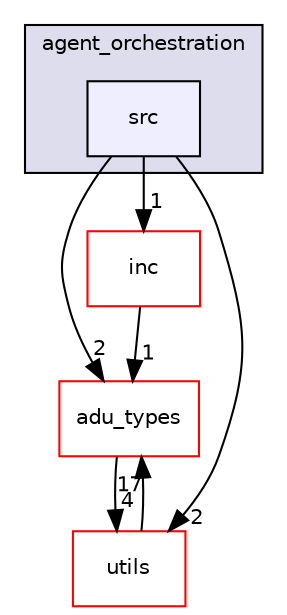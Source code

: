 digraph "src/agent_orchestration/src" {
  compound=true
  node [ fontsize="10", fontname="Helvetica"];
  edge [ labelfontsize="10", labelfontname="Helvetica"];
  subgraph clusterdir_465df1cc2452eba7849491eee8d4e6c7 {
    graph [ bgcolor="#ddddee", pencolor="black", label="agent_orchestration" fontname="Helvetica", fontsize="10", URL="dir_465df1cc2452eba7849491eee8d4e6c7.html"]
  dir_cff85ff5cd4fbc4c2dd3d155072e3d90 [shape=box, label="src", style="filled", fillcolor="#eeeeff", pencolor="black", URL="dir_cff85ff5cd4fbc4c2dd3d155072e3d90.html"];
  }
  dir_2fa9b52a3673ed0f8fcfc3f4f3ae93e3 [shape=box label="adu_types" fillcolor="white" style="filled" color="red" URL="dir_2fa9b52a3673ed0f8fcfc3f4f3ae93e3.html"];
  dir_7529d19f6bfe5caa18208311d50ad9e5 [shape=box label="inc" fillcolor="white" style="filled" color="red" URL="dir_7529d19f6bfe5caa18208311d50ad9e5.html"];
  dir_313caf1132e152dd9b58bea13a4052ca [shape=box label="utils" fillcolor="white" style="filled" color="red" URL="dir_313caf1132e152dd9b58bea13a4052ca.html"];
  dir_2fa9b52a3673ed0f8fcfc3f4f3ae93e3->dir_313caf1132e152dd9b58bea13a4052ca [headlabel="4", labeldistance=1.5 headhref="dir_000003_000154.html"];
  dir_7529d19f6bfe5caa18208311d50ad9e5->dir_2fa9b52a3673ed0f8fcfc3f4f3ae93e3 [headlabel="1", labeldistance=1.5 headhref="dir_000038_000003.html"];
  dir_cff85ff5cd4fbc4c2dd3d155072e3d90->dir_2fa9b52a3673ed0f8fcfc3f4f3ae93e3 [headlabel="2", labeldistance=1.5 headhref="dir_000040_000003.html"];
  dir_cff85ff5cd4fbc4c2dd3d155072e3d90->dir_7529d19f6bfe5caa18208311d50ad9e5 [headlabel="1", labeldistance=1.5 headhref="dir_000040_000038.html"];
  dir_cff85ff5cd4fbc4c2dd3d155072e3d90->dir_313caf1132e152dd9b58bea13a4052ca [headlabel="2", labeldistance=1.5 headhref="dir_000040_000154.html"];
  dir_313caf1132e152dd9b58bea13a4052ca->dir_2fa9b52a3673ed0f8fcfc3f4f3ae93e3 [headlabel="17", labeldistance=1.5 headhref="dir_000154_000003.html"];
}

